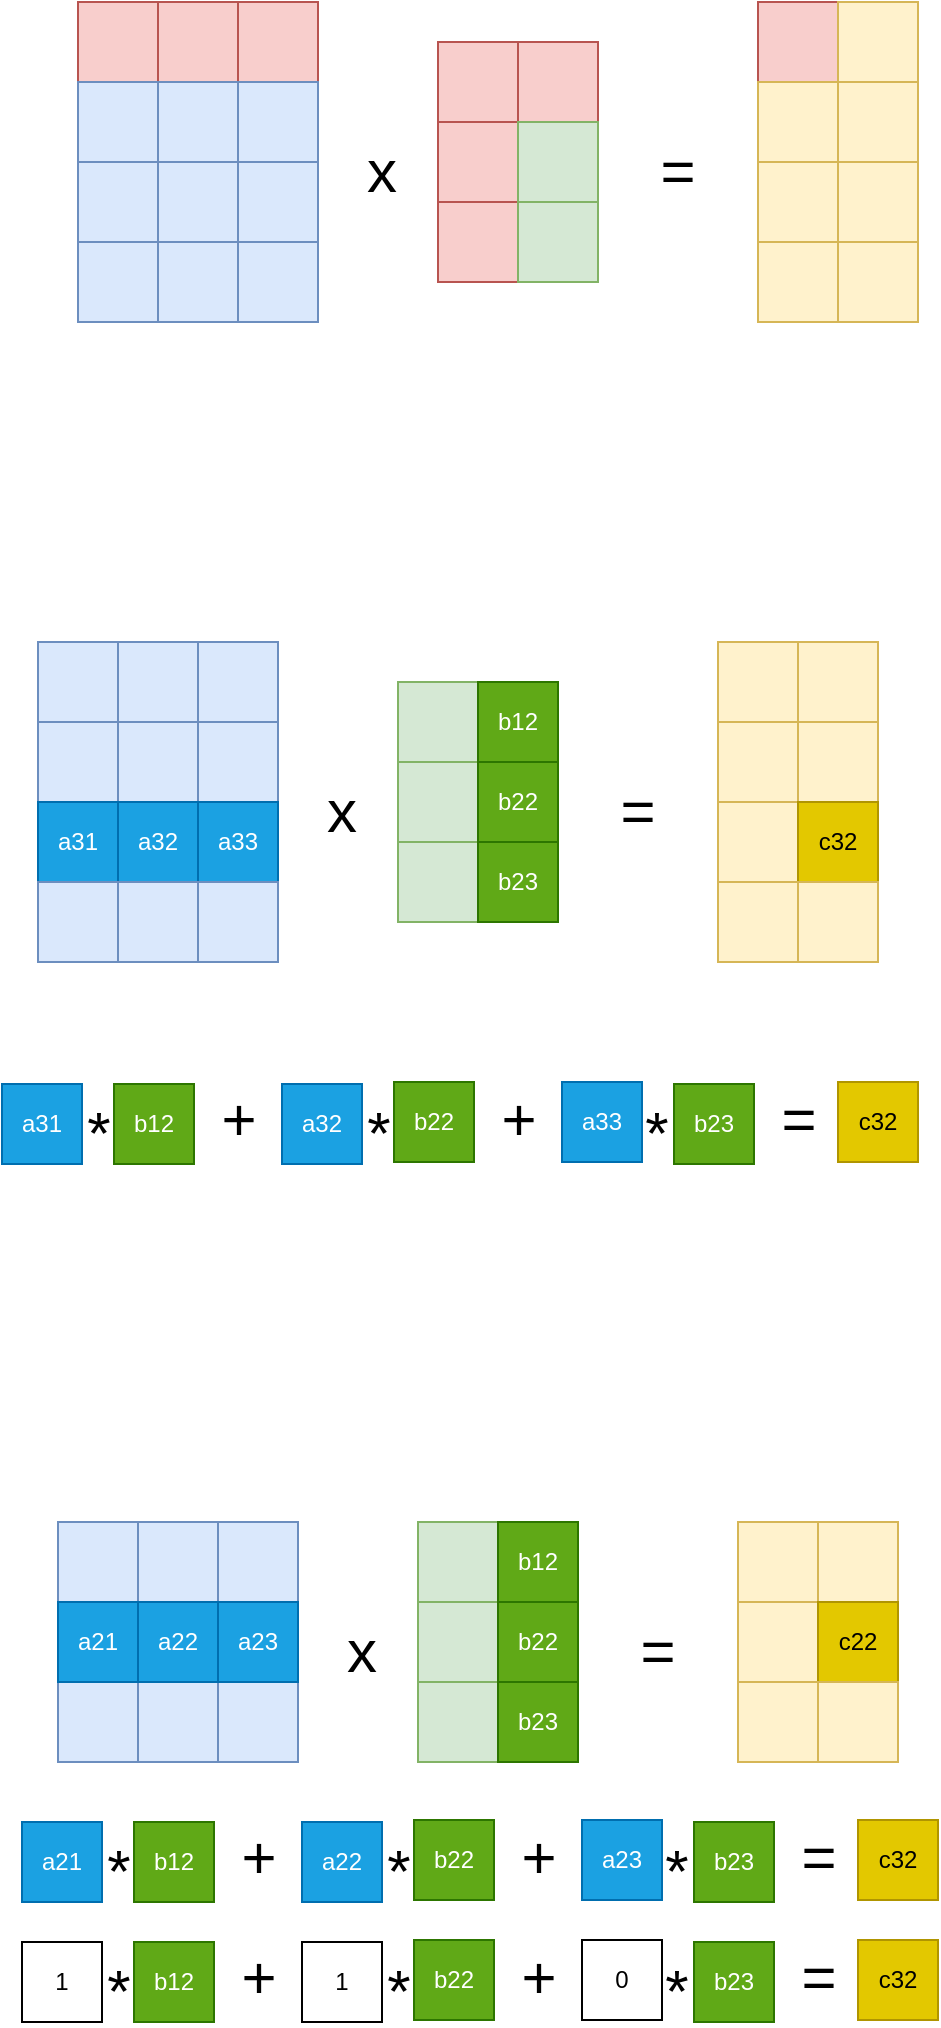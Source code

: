 <mxfile version="22.0.8" type="device">
  <diagram id="1KyXT9FRuBrQ8Wc7k8tB" name="Page-1">
    <mxGraphModel dx="927" dy="600" grid="1" gridSize="10" guides="1" tooltips="1" connect="1" arrows="1" fold="1" page="1" pageScale="1" pageWidth="827" pageHeight="1169" math="0" shadow="0">
      <root>
        <mxCell id="0" />
        <mxCell id="1" parent="0" />
        <mxCell id="u06xFt2bz2ASWRlQ6E2f-1" value="" style="rounded=0;whiteSpace=wrap;html=1;fillColor=#f8cecc;strokeColor=#b85450;" parent="1" vertex="1">
          <mxGeometry x="120" y="160" width="40" height="40" as="geometry" />
        </mxCell>
        <mxCell id="u06xFt2bz2ASWRlQ6E2f-3" value="" style="rounded=0;whiteSpace=wrap;html=1;fillColor=#f8cecc;strokeColor=#b85450;" parent="1" vertex="1">
          <mxGeometry x="160" y="160" width="40" height="40" as="geometry" />
        </mxCell>
        <mxCell id="u06xFt2bz2ASWRlQ6E2f-4" value="" style="rounded=0;whiteSpace=wrap;html=1;fillColor=#f8cecc;strokeColor=#b85450;" parent="1" vertex="1">
          <mxGeometry x="200" y="160" width="40" height="40" as="geometry" />
        </mxCell>
        <mxCell id="u06xFt2bz2ASWRlQ6E2f-5" value="" style="rounded=0;whiteSpace=wrap;html=1;fillColor=#dae8fc;strokeColor=#6c8ebf;" parent="1" vertex="1">
          <mxGeometry x="120" y="200" width="40" height="40" as="geometry" />
        </mxCell>
        <mxCell id="u06xFt2bz2ASWRlQ6E2f-6" value="" style="rounded=0;whiteSpace=wrap;html=1;fillColor=#dae8fc;strokeColor=#6c8ebf;" parent="1" vertex="1">
          <mxGeometry x="200" y="200" width="40" height="40" as="geometry" />
        </mxCell>
        <mxCell id="u06xFt2bz2ASWRlQ6E2f-7" value="" style="rounded=0;whiteSpace=wrap;html=1;fillColor=#dae8fc;strokeColor=#6c8ebf;" parent="1" vertex="1">
          <mxGeometry x="160" y="200" width="40" height="40" as="geometry" />
        </mxCell>
        <mxCell id="u06xFt2bz2ASWRlQ6E2f-8" value="" style="rounded=0;whiteSpace=wrap;html=1;fillColor=#dae8fc;strokeColor=#6c8ebf;" parent="1" vertex="1">
          <mxGeometry x="120" y="240" width="40" height="40" as="geometry" />
        </mxCell>
        <mxCell id="u06xFt2bz2ASWRlQ6E2f-9" value="" style="rounded=0;whiteSpace=wrap;html=1;fillColor=#dae8fc;strokeColor=#6c8ebf;" parent="1" vertex="1">
          <mxGeometry x="200" y="240" width="40" height="40" as="geometry" />
        </mxCell>
        <mxCell id="u06xFt2bz2ASWRlQ6E2f-10" value="" style="rounded=0;whiteSpace=wrap;html=1;fillColor=#dae8fc;strokeColor=#6c8ebf;" parent="1" vertex="1">
          <mxGeometry x="160" y="240" width="40" height="40" as="geometry" />
        </mxCell>
        <mxCell id="u06xFt2bz2ASWRlQ6E2f-11" value="" style="rounded=0;whiteSpace=wrap;html=1;fillColor=#dae8fc;strokeColor=#6c8ebf;" parent="1" vertex="1">
          <mxGeometry x="120" y="280" width="40" height="40" as="geometry" />
        </mxCell>
        <mxCell id="u06xFt2bz2ASWRlQ6E2f-12" value="" style="rounded=0;whiteSpace=wrap;html=1;fillColor=#dae8fc;strokeColor=#6c8ebf;" parent="1" vertex="1">
          <mxGeometry x="200" y="280" width="40" height="40" as="geometry" />
        </mxCell>
        <mxCell id="u06xFt2bz2ASWRlQ6E2f-13" value="" style="rounded=0;whiteSpace=wrap;html=1;fillColor=#dae8fc;strokeColor=#6c8ebf;" parent="1" vertex="1">
          <mxGeometry x="160" y="280" width="40" height="40" as="geometry" />
        </mxCell>
        <mxCell id="u06xFt2bz2ASWRlQ6E2f-17" value="" style="rounded=0;whiteSpace=wrap;html=1;fillColor=#f8cecc;strokeColor=#b85450;" parent="1" vertex="1">
          <mxGeometry x="300" y="180" width="40" height="40" as="geometry" />
        </mxCell>
        <mxCell id="u06xFt2bz2ASWRlQ6E2f-19" value="" style="rounded=0;whiteSpace=wrap;html=1;fillColor=#f8cecc;strokeColor=#b85450;" parent="1" vertex="1">
          <mxGeometry x="340" y="180" width="40" height="40" as="geometry" />
        </mxCell>
        <mxCell id="u06xFt2bz2ASWRlQ6E2f-20" value="" style="rounded=0;whiteSpace=wrap;html=1;fillColor=#f8cecc;strokeColor=#b85450;" parent="1" vertex="1">
          <mxGeometry x="300" y="220" width="40" height="40" as="geometry" />
        </mxCell>
        <mxCell id="u06xFt2bz2ASWRlQ6E2f-22" value="" style="rounded=0;whiteSpace=wrap;html=1;fillColor=#d5e8d4;strokeColor=#82b366;" parent="1" vertex="1">
          <mxGeometry x="340" y="220" width="40" height="40" as="geometry" />
        </mxCell>
        <mxCell id="u06xFt2bz2ASWRlQ6E2f-23" value="" style="rounded=0;whiteSpace=wrap;html=1;fillColor=#f8cecc;strokeColor=#b85450;" parent="1" vertex="1">
          <mxGeometry x="300" y="260" width="40" height="40" as="geometry" />
        </mxCell>
        <mxCell id="u06xFt2bz2ASWRlQ6E2f-25" value="" style="rounded=0;whiteSpace=wrap;html=1;fillColor=#d5e8d4;strokeColor=#82b366;" parent="1" vertex="1">
          <mxGeometry x="340" y="260" width="40" height="40" as="geometry" />
        </mxCell>
        <mxCell id="u06xFt2bz2ASWRlQ6E2f-34" value="" style="rounded=0;whiteSpace=wrap;html=1;fillColor=#f8cecc;strokeColor=#b85450;" parent="1" vertex="1">
          <mxGeometry x="460" y="160" width="40" height="40" as="geometry" />
        </mxCell>
        <mxCell id="u06xFt2bz2ASWRlQ6E2f-35" value="" style="rounded=0;whiteSpace=wrap;html=1;fillColor=#fff2cc;strokeColor=#d6b656;" parent="1" vertex="1">
          <mxGeometry x="500" y="160" width="40" height="40" as="geometry" />
        </mxCell>
        <mxCell id="u06xFt2bz2ASWRlQ6E2f-37" value="" style="rounded=0;whiteSpace=wrap;html=1;fillColor=#fff2cc;strokeColor=#d6b656;" parent="1" vertex="1">
          <mxGeometry x="460" y="200" width="40" height="40" as="geometry" />
        </mxCell>
        <mxCell id="u06xFt2bz2ASWRlQ6E2f-39" value="" style="rounded=0;whiteSpace=wrap;html=1;fillColor=#fff2cc;strokeColor=#d6b656;" parent="1" vertex="1">
          <mxGeometry x="500" y="200" width="40" height="40" as="geometry" />
        </mxCell>
        <mxCell id="u06xFt2bz2ASWRlQ6E2f-40" value="" style="rounded=0;whiteSpace=wrap;html=1;fillColor=#fff2cc;strokeColor=#d6b656;" parent="1" vertex="1">
          <mxGeometry x="460" y="240" width="40" height="40" as="geometry" />
        </mxCell>
        <mxCell id="u06xFt2bz2ASWRlQ6E2f-42" value="" style="rounded=0;whiteSpace=wrap;html=1;fillColor=#fff2cc;strokeColor=#d6b656;" parent="1" vertex="1">
          <mxGeometry x="500" y="240" width="40" height="40" as="geometry" />
        </mxCell>
        <mxCell id="u06xFt2bz2ASWRlQ6E2f-43" value="" style="rounded=0;whiteSpace=wrap;html=1;fillColor=#fff2cc;strokeColor=#d6b656;" parent="1" vertex="1">
          <mxGeometry x="460" y="280" width="40" height="40" as="geometry" />
        </mxCell>
        <mxCell id="u06xFt2bz2ASWRlQ6E2f-45" value="" style="rounded=0;whiteSpace=wrap;html=1;fillColor=#fff2cc;strokeColor=#d6b656;" parent="1" vertex="1">
          <mxGeometry x="500" y="280" width="40" height="40" as="geometry" />
        </mxCell>
        <mxCell id="u06xFt2bz2ASWRlQ6E2f-47" value="&lt;span style=&quot;font-size: 30px;&quot;&gt;x&lt;/span&gt;" style="text;html=1;strokeColor=none;fillColor=none;align=center;verticalAlign=middle;whiteSpace=wrap;rounded=0;fontSize=30;" parent="1" vertex="1">
          <mxGeometry x="242" y="229" width="60" height="30" as="geometry" />
        </mxCell>
        <mxCell id="u06xFt2bz2ASWRlQ6E2f-48" value="&lt;span style=&quot;font-size: 30px;&quot;&gt;=&lt;/span&gt;" style="text;html=1;strokeColor=none;fillColor=none;align=center;verticalAlign=middle;whiteSpace=wrap;rounded=0;fontSize=30;" parent="1" vertex="1">
          <mxGeometry x="390" y="229" width="60" height="30" as="geometry" />
        </mxCell>
        <mxCell id="u06xFt2bz2ASWRlQ6E2f-86" value="" style="rounded=0;whiteSpace=wrap;html=1;fillColor=#dae8fc;strokeColor=#6c8ebf;" parent="1" vertex="1">
          <mxGeometry x="100" y="520" width="40" height="40" as="geometry" />
        </mxCell>
        <mxCell id="u06xFt2bz2ASWRlQ6E2f-87" value="" style="rounded=0;whiteSpace=wrap;html=1;fillColor=#dae8fc;strokeColor=#6c8ebf;" parent="1" vertex="1">
          <mxGeometry x="180" y="520" width="40" height="40" as="geometry" />
        </mxCell>
        <mxCell id="u06xFt2bz2ASWRlQ6E2f-88" value="" style="rounded=0;whiteSpace=wrap;html=1;fillColor=#dae8fc;strokeColor=#6c8ebf;" parent="1" vertex="1">
          <mxGeometry x="140" y="520" width="40" height="40" as="geometry" />
        </mxCell>
        <mxCell id="u06xFt2bz2ASWRlQ6E2f-89" value="a31" style="rounded=0;whiteSpace=wrap;html=1;fillColor=#1ba1e2;strokeColor=#006EAF;fontColor=#ffffff;" parent="1" vertex="1">
          <mxGeometry x="100" y="560" width="40" height="40" as="geometry" />
        </mxCell>
        <mxCell id="u06xFt2bz2ASWRlQ6E2f-90" value="a33" style="rounded=0;whiteSpace=wrap;html=1;fillColor=#1ba1e2;strokeColor=#006EAF;fontColor=#ffffff;" parent="1" vertex="1">
          <mxGeometry x="180" y="560" width="40" height="40" as="geometry" />
        </mxCell>
        <mxCell id="u06xFt2bz2ASWRlQ6E2f-91" value="a32" style="rounded=0;whiteSpace=wrap;html=1;fillColor=#1ba1e2;strokeColor=#006EAF;fontColor=#ffffff;" parent="1" vertex="1">
          <mxGeometry x="140" y="560" width="40" height="40" as="geometry" />
        </mxCell>
        <mxCell id="u06xFt2bz2ASWRlQ6E2f-92" value="" style="rounded=0;whiteSpace=wrap;html=1;fillColor=#dae8fc;strokeColor=#6c8ebf;" parent="1" vertex="1">
          <mxGeometry x="100" y="600" width="40" height="40" as="geometry" />
        </mxCell>
        <mxCell id="u06xFt2bz2ASWRlQ6E2f-93" value="" style="rounded=0;whiteSpace=wrap;html=1;fillColor=#dae8fc;strokeColor=#6c8ebf;" parent="1" vertex="1">
          <mxGeometry x="180" y="600" width="40" height="40" as="geometry" />
        </mxCell>
        <mxCell id="u06xFt2bz2ASWRlQ6E2f-94" value="" style="rounded=0;whiteSpace=wrap;html=1;fillColor=#dae8fc;strokeColor=#6c8ebf;" parent="1" vertex="1">
          <mxGeometry x="140" y="600" width="40" height="40" as="geometry" />
        </mxCell>
        <mxCell id="u06xFt2bz2ASWRlQ6E2f-95" value="" style="rounded=0;whiteSpace=wrap;html=1;fillColor=#d5e8d4;strokeColor=#82b366;" parent="1" vertex="1">
          <mxGeometry x="280" y="500" width="40" height="40" as="geometry" />
        </mxCell>
        <mxCell id="u06xFt2bz2ASWRlQ6E2f-96" value="b12" style="rounded=0;whiteSpace=wrap;html=1;fillColor=#60a917;strokeColor=#2D7600;fontColor=#ffffff;" parent="1" vertex="1">
          <mxGeometry x="320" y="500" width="40" height="40" as="geometry" />
        </mxCell>
        <mxCell id="u06xFt2bz2ASWRlQ6E2f-97" value="" style="rounded=0;whiteSpace=wrap;html=1;fillColor=#d5e8d4;strokeColor=#82b366;" parent="1" vertex="1">
          <mxGeometry x="280" y="540" width="40" height="40" as="geometry" />
        </mxCell>
        <mxCell id="u06xFt2bz2ASWRlQ6E2f-98" value="b22" style="rounded=0;whiteSpace=wrap;html=1;fillColor=#60a917;strokeColor=#2D7600;fontColor=#ffffff;" parent="1" vertex="1">
          <mxGeometry x="320" y="540" width="40" height="40" as="geometry" />
        </mxCell>
        <mxCell id="u06xFt2bz2ASWRlQ6E2f-99" value="" style="rounded=0;whiteSpace=wrap;html=1;fillColor=#d5e8d4;strokeColor=#82b366;" parent="1" vertex="1">
          <mxGeometry x="280" y="580" width="40" height="40" as="geometry" />
        </mxCell>
        <mxCell id="u06xFt2bz2ASWRlQ6E2f-100" value="b23" style="rounded=0;whiteSpace=wrap;html=1;fillColor=#60a917;strokeColor=#2D7600;fontColor=#ffffff;" parent="1" vertex="1">
          <mxGeometry x="320" y="580" width="40" height="40" as="geometry" />
        </mxCell>
        <mxCell id="u06xFt2bz2ASWRlQ6E2f-101" value="" style="rounded=0;whiteSpace=wrap;html=1;fillColor=#fff2cc;strokeColor=#d6b656;" parent="1" vertex="1">
          <mxGeometry x="440" y="480" width="40" height="40" as="geometry" />
        </mxCell>
        <mxCell id="u06xFt2bz2ASWRlQ6E2f-102" value="" style="rounded=0;whiteSpace=wrap;html=1;fillColor=#fff2cc;strokeColor=#d6b656;" parent="1" vertex="1">
          <mxGeometry x="480" y="480" width="40" height="40" as="geometry" />
        </mxCell>
        <mxCell id="u06xFt2bz2ASWRlQ6E2f-103" value="" style="rounded=0;whiteSpace=wrap;html=1;fillColor=#fff2cc;strokeColor=#d6b656;" parent="1" vertex="1">
          <mxGeometry x="440" y="520" width="40" height="40" as="geometry" />
        </mxCell>
        <mxCell id="u06xFt2bz2ASWRlQ6E2f-104" value="" style="rounded=0;whiteSpace=wrap;html=1;fillColor=#fff2cc;strokeColor=#d6b656;" parent="1" vertex="1">
          <mxGeometry x="480" y="520" width="40" height="40" as="geometry" />
        </mxCell>
        <mxCell id="u06xFt2bz2ASWRlQ6E2f-105" value="" style="rounded=0;whiteSpace=wrap;html=1;fillColor=#fff2cc;strokeColor=#d6b656;" parent="1" vertex="1">
          <mxGeometry x="440" y="560" width="40" height="40" as="geometry" />
        </mxCell>
        <mxCell id="u06xFt2bz2ASWRlQ6E2f-106" value="c32" style="rounded=0;whiteSpace=wrap;html=1;fillColor=#e3c800;strokeColor=#B09500;fontColor=#000000;" parent="1" vertex="1">
          <mxGeometry x="480" y="560" width="40" height="40" as="geometry" />
        </mxCell>
        <mxCell id="u06xFt2bz2ASWRlQ6E2f-107" value="" style="rounded=0;whiteSpace=wrap;html=1;fillColor=#fff2cc;strokeColor=#d6b656;" parent="1" vertex="1">
          <mxGeometry x="440" y="600" width="40" height="40" as="geometry" />
        </mxCell>
        <mxCell id="u06xFt2bz2ASWRlQ6E2f-108" value="" style="rounded=0;whiteSpace=wrap;html=1;fillColor=#fff2cc;strokeColor=#d6b656;" parent="1" vertex="1">
          <mxGeometry x="480" y="600" width="40" height="40" as="geometry" />
        </mxCell>
        <mxCell id="u06xFt2bz2ASWRlQ6E2f-109" value="&lt;span style=&quot;font-size: 30px;&quot;&gt;x&lt;/span&gt;" style="text;html=1;strokeColor=none;fillColor=none;align=center;verticalAlign=middle;whiteSpace=wrap;rounded=0;fontSize=30;" parent="1" vertex="1">
          <mxGeometry x="222" y="549" width="60" height="30" as="geometry" />
        </mxCell>
        <mxCell id="u06xFt2bz2ASWRlQ6E2f-110" value="&lt;span style=&quot;font-size: 30px;&quot;&gt;=&lt;/span&gt;" style="text;html=1;strokeColor=none;fillColor=none;align=center;verticalAlign=middle;whiteSpace=wrap;rounded=0;fontSize=30;" parent="1" vertex="1">
          <mxGeometry x="370" y="549" width="60" height="30" as="geometry" />
        </mxCell>
        <mxCell id="u06xFt2bz2ASWRlQ6E2f-111" value="c32" style="rounded=0;whiteSpace=wrap;html=1;fillColor=#e3c800;strokeColor=#B09500;fontColor=#000000;" parent="1" vertex="1">
          <mxGeometry x="500" y="700" width="40" height="40" as="geometry" />
        </mxCell>
        <mxCell id="u06xFt2bz2ASWRlQ6E2f-112" value="a31" style="rounded=0;whiteSpace=wrap;html=1;fillColor=#1ba1e2;strokeColor=#006EAF;fontColor=#ffffff;" parent="1" vertex="1">
          <mxGeometry x="82" y="701" width="40" height="40" as="geometry" />
        </mxCell>
        <mxCell id="u06xFt2bz2ASWRlQ6E2f-113" value="b12" style="rounded=0;whiteSpace=wrap;html=1;fillColor=#60a917;strokeColor=#2D7600;fontColor=#ffffff;" parent="1" vertex="1">
          <mxGeometry x="138" y="701" width="40" height="40" as="geometry" />
        </mxCell>
        <mxCell id="u06xFt2bz2ASWRlQ6E2f-114" value="a32" style="rounded=0;whiteSpace=wrap;html=1;fillColor=#1ba1e2;strokeColor=#006EAF;fontColor=#ffffff;" parent="1" vertex="1">
          <mxGeometry x="222" y="701" width="40" height="40" as="geometry" />
        </mxCell>
        <mxCell id="u06xFt2bz2ASWRlQ6E2f-115" value="b22" style="rounded=0;whiteSpace=wrap;html=1;fillColor=#60a917;strokeColor=#2D7600;fontColor=#ffffff;" parent="1" vertex="1">
          <mxGeometry x="278" y="700" width="40" height="40" as="geometry" />
        </mxCell>
        <mxCell id="u06xFt2bz2ASWRlQ6E2f-116" value="a33" style="rounded=0;whiteSpace=wrap;html=1;fillColor=#1ba1e2;strokeColor=#006EAF;fontColor=#ffffff;" parent="1" vertex="1">
          <mxGeometry x="362" y="700" width="40" height="40" as="geometry" />
        </mxCell>
        <mxCell id="u06xFt2bz2ASWRlQ6E2f-117" value="b23" style="rounded=0;whiteSpace=wrap;html=1;fillColor=#60a917;strokeColor=#2D7600;fontColor=#ffffff;" parent="1" vertex="1">
          <mxGeometry x="418" y="701" width="40" height="40" as="geometry" />
        </mxCell>
        <mxCell id="u06xFt2bz2ASWRlQ6E2f-118" value="&lt;font color=&quot;#000000&quot; style=&quot;font-size: 30px&quot;&gt;*&lt;/font&gt;" style="text;html=1;align=center;verticalAlign=middle;resizable=0;points=[];autosize=1;strokeColor=none;fillColor=none;fontSize=20;fontColor=#808080;" parent="1" vertex="1">
          <mxGeometry x="115" y="710" width="30" height="30" as="geometry" />
        </mxCell>
        <mxCell id="u06xFt2bz2ASWRlQ6E2f-119" value="&lt;font color=&quot;#000000&quot; style=&quot;font-size: 30px&quot;&gt;*&lt;/font&gt;" style="text;html=1;align=center;verticalAlign=middle;resizable=0;points=[];autosize=1;strokeColor=none;fillColor=none;fontSize=20;fontColor=#808080;" parent="1" vertex="1">
          <mxGeometry x="255" y="710" width="30" height="30" as="geometry" />
        </mxCell>
        <mxCell id="u06xFt2bz2ASWRlQ6E2f-120" value="&lt;font color=&quot;#000000&quot; style=&quot;font-size: 30px&quot;&gt;*&lt;/font&gt;" style="text;html=1;align=center;verticalAlign=middle;resizable=0;points=[];autosize=1;strokeColor=none;fillColor=none;fontSize=20;fontColor=#808080;" parent="1" vertex="1">
          <mxGeometry x="394" y="710" width="30" height="30" as="geometry" />
        </mxCell>
        <mxCell id="u06xFt2bz2ASWRlQ6E2f-121" value="&lt;font color=&quot;#000000&quot; style=&quot;font-size: 30px&quot;&gt;+&lt;/font&gt;" style="text;html=1;align=center;verticalAlign=middle;resizable=0;points=[];autosize=1;strokeColor=none;fillColor=none;fontSize=20;fontColor=#808080;" parent="1" vertex="1">
          <mxGeometry x="185" y="703" width="30" height="30" as="geometry" />
        </mxCell>
        <mxCell id="u06xFt2bz2ASWRlQ6E2f-122" value="&lt;font color=&quot;#000000&quot; style=&quot;font-size: 30px&quot;&gt;+&lt;/font&gt;" style="text;html=1;align=center;verticalAlign=middle;resizable=0;points=[];autosize=1;strokeColor=none;fillColor=none;fontSize=20;fontColor=#808080;" parent="1" vertex="1">
          <mxGeometry x="325" y="703" width="30" height="30" as="geometry" />
        </mxCell>
        <mxCell id="u06xFt2bz2ASWRlQ6E2f-123" value="&lt;font color=&quot;#000000&quot; style=&quot;font-size: 30px&quot;&gt;=&lt;/font&gt;" style="text;html=1;align=center;verticalAlign=middle;resizable=0;points=[];autosize=1;strokeColor=none;fillColor=none;fontSize=20;fontColor=#808080;" parent="1" vertex="1">
          <mxGeometry x="465" y="703" width="30" height="30" as="geometry" />
        </mxCell>
        <mxCell id="u06xFt2bz2ASWRlQ6E2f-124" value="" style="rounded=0;whiteSpace=wrap;html=1;fillColor=#dae8fc;strokeColor=#6c8ebf;" parent="1" vertex="1">
          <mxGeometry x="100" y="480" width="40" height="40" as="geometry" />
        </mxCell>
        <mxCell id="u06xFt2bz2ASWRlQ6E2f-125" value="" style="rounded=0;whiteSpace=wrap;html=1;fillColor=#dae8fc;strokeColor=#6c8ebf;" parent="1" vertex="1">
          <mxGeometry x="140" y="480" width="40" height="40" as="geometry" />
        </mxCell>
        <mxCell id="u06xFt2bz2ASWRlQ6E2f-126" value="" style="rounded=0;whiteSpace=wrap;html=1;fillColor=#dae8fc;strokeColor=#6c8ebf;" parent="1" vertex="1">
          <mxGeometry x="180" y="480" width="40" height="40" as="geometry" />
        </mxCell>
        <mxCell id="-JClceiU5e3XDUTstzo8-1" value="" style="rounded=0;whiteSpace=wrap;html=1;fillColor=#dae8fc;strokeColor=#6c8ebf;" vertex="1" parent="1">
          <mxGeometry x="110" y="1000" width="40" height="40" as="geometry" />
        </mxCell>
        <mxCell id="-JClceiU5e3XDUTstzo8-2" value="" style="rounded=0;whiteSpace=wrap;html=1;fillColor=#dae8fc;strokeColor=#6c8ebf;" vertex="1" parent="1">
          <mxGeometry x="190" y="1000" width="40" height="40" as="geometry" />
        </mxCell>
        <mxCell id="-JClceiU5e3XDUTstzo8-3" value="" style="rounded=0;whiteSpace=wrap;html=1;fillColor=#dae8fc;strokeColor=#6c8ebf;" vertex="1" parent="1">
          <mxGeometry x="150" y="1000" width="40" height="40" as="geometry" />
        </mxCell>
        <mxCell id="-JClceiU5e3XDUTstzo8-10" value="" style="rounded=0;whiteSpace=wrap;html=1;fillColor=#d5e8d4;strokeColor=#82b366;" vertex="1" parent="1">
          <mxGeometry x="290" y="920" width="40" height="40" as="geometry" />
        </mxCell>
        <mxCell id="-JClceiU5e3XDUTstzo8-11" value="b12" style="rounded=0;whiteSpace=wrap;html=1;fillColor=#60a917;strokeColor=#2D7600;fontColor=#ffffff;" vertex="1" parent="1">
          <mxGeometry x="330" y="920" width="40" height="40" as="geometry" />
        </mxCell>
        <mxCell id="-JClceiU5e3XDUTstzo8-12" value="" style="rounded=0;whiteSpace=wrap;html=1;fillColor=#d5e8d4;strokeColor=#82b366;" vertex="1" parent="1">
          <mxGeometry x="290" y="960" width="40" height="40" as="geometry" />
        </mxCell>
        <mxCell id="-JClceiU5e3XDUTstzo8-13" value="b22" style="rounded=0;whiteSpace=wrap;html=1;fillColor=#60a917;strokeColor=#2D7600;fontColor=#ffffff;" vertex="1" parent="1">
          <mxGeometry x="330" y="960" width="40" height="40" as="geometry" />
        </mxCell>
        <mxCell id="-JClceiU5e3XDUTstzo8-14" value="" style="rounded=0;whiteSpace=wrap;html=1;fillColor=#d5e8d4;strokeColor=#82b366;" vertex="1" parent="1">
          <mxGeometry x="290" y="1000" width="40" height="40" as="geometry" />
        </mxCell>
        <mxCell id="-JClceiU5e3XDUTstzo8-15" value="b23" style="rounded=0;whiteSpace=wrap;html=1;fillColor=#60a917;strokeColor=#2D7600;fontColor=#ffffff;" vertex="1" parent="1">
          <mxGeometry x="330" y="1000" width="40" height="40" as="geometry" />
        </mxCell>
        <mxCell id="-JClceiU5e3XDUTstzo8-16" value="" style="rounded=0;whiteSpace=wrap;html=1;fillColor=#fff2cc;strokeColor=#d6b656;" vertex="1" parent="1">
          <mxGeometry x="450" y="920" width="40" height="40" as="geometry" />
        </mxCell>
        <mxCell id="-JClceiU5e3XDUTstzo8-17" value="" style="rounded=0;whiteSpace=wrap;html=1;fillColor=#fff2cc;strokeColor=#d6b656;" vertex="1" parent="1">
          <mxGeometry x="490" y="920" width="40" height="40" as="geometry" />
        </mxCell>
        <mxCell id="-JClceiU5e3XDUTstzo8-18" value="" style="rounded=0;whiteSpace=wrap;html=1;fillColor=#fff2cc;strokeColor=#d6b656;" vertex="1" parent="1">
          <mxGeometry x="450" y="960" width="40" height="40" as="geometry" />
        </mxCell>
        <mxCell id="-JClceiU5e3XDUTstzo8-19" value="c22" style="rounded=0;whiteSpace=wrap;html=1;fillColor=#e3c800;strokeColor=#B09500;fontColor=#000000;" vertex="1" parent="1">
          <mxGeometry x="490" y="960" width="40" height="40" as="geometry" />
        </mxCell>
        <mxCell id="-JClceiU5e3XDUTstzo8-20" value="" style="rounded=0;whiteSpace=wrap;html=1;fillColor=#fff2cc;strokeColor=#d6b656;" vertex="1" parent="1">
          <mxGeometry x="450" y="1000" width="40" height="40" as="geometry" />
        </mxCell>
        <mxCell id="-JClceiU5e3XDUTstzo8-21" value="" style="rounded=0;whiteSpace=wrap;html=1;fillColor=#fff2cc;strokeColor=#d6b656;" vertex="1" parent="1">
          <mxGeometry x="490" y="1000" width="40" height="40" as="geometry" />
        </mxCell>
        <mxCell id="-JClceiU5e3XDUTstzo8-24" value="&lt;span style=&quot;font-size: 30px;&quot;&gt;x&lt;/span&gt;" style="text;html=1;strokeColor=none;fillColor=none;align=center;verticalAlign=middle;whiteSpace=wrap;rounded=0;fontSize=30;" vertex="1" parent="1">
          <mxGeometry x="232" y="969" width="60" height="30" as="geometry" />
        </mxCell>
        <mxCell id="-JClceiU5e3XDUTstzo8-25" value="&lt;span style=&quot;font-size: 30px;&quot;&gt;=&lt;/span&gt;" style="text;html=1;strokeColor=none;fillColor=none;align=center;verticalAlign=middle;whiteSpace=wrap;rounded=0;fontSize=30;" vertex="1" parent="1">
          <mxGeometry x="380" y="969" width="60" height="30" as="geometry" />
        </mxCell>
        <mxCell id="-JClceiU5e3XDUTstzo8-26" value="c32" style="rounded=0;whiteSpace=wrap;html=1;fillColor=#e3c800;strokeColor=#B09500;fontColor=#000000;" vertex="1" parent="1">
          <mxGeometry x="510" y="1069" width="40" height="40" as="geometry" />
        </mxCell>
        <mxCell id="-JClceiU5e3XDUTstzo8-27" value="a21" style="rounded=0;whiteSpace=wrap;html=1;fillColor=#1ba1e2;strokeColor=#006EAF;fontColor=#ffffff;" vertex="1" parent="1">
          <mxGeometry x="92" y="1070" width="40" height="40" as="geometry" />
        </mxCell>
        <mxCell id="-JClceiU5e3XDUTstzo8-28" value="b12" style="rounded=0;whiteSpace=wrap;html=1;fillColor=#60a917;strokeColor=#2D7600;fontColor=#ffffff;" vertex="1" parent="1">
          <mxGeometry x="148" y="1070" width="40" height="40" as="geometry" />
        </mxCell>
        <mxCell id="-JClceiU5e3XDUTstzo8-29" value="a22" style="rounded=0;whiteSpace=wrap;html=1;fillColor=#1ba1e2;strokeColor=#006EAF;fontColor=#ffffff;" vertex="1" parent="1">
          <mxGeometry x="232" y="1070" width="40" height="40" as="geometry" />
        </mxCell>
        <mxCell id="-JClceiU5e3XDUTstzo8-30" value="b22" style="rounded=0;whiteSpace=wrap;html=1;fillColor=#60a917;strokeColor=#2D7600;fontColor=#ffffff;" vertex="1" parent="1">
          <mxGeometry x="288" y="1069" width="40" height="40" as="geometry" />
        </mxCell>
        <mxCell id="-JClceiU5e3XDUTstzo8-31" value="a23" style="rounded=0;whiteSpace=wrap;html=1;fillColor=#1ba1e2;strokeColor=#006EAF;fontColor=#ffffff;" vertex="1" parent="1">
          <mxGeometry x="372" y="1069" width="40" height="40" as="geometry" />
        </mxCell>
        <mxCell id="-JClceiU5e3XDUTstzo8-32" value="b23" style="rounded=0;whiteSpace=wrap;html=1;fillColor=#60a917;strokeColor=#2D7600;fontColor=#ffffff;" vertex="1" parent="1">
          <mxGeometry x="428" y="1070" width="40" height="40" as="geometry" />
        </mxCell>
        <mxCell id="-JClceiU5e3XDUTstzo8-33" value="&lt;font color=&quot;#000000&quot; style=&quot;font-size: 30px&quot;&gt;*&lt;/font&gt;" style="text;html=1;align=center;verticalAlign=middle;resizable=0;points=[];autosize=1;strokeColor=none;fillColor=none;fontSize=20;fontColor=#808080;" vertex="1" parent="1">
          <mxGeometry x="125" y="1079" width="30" height="30" as="geometry" />
        </mxCell>
        <mxCell id="-JClceiU5e3XDUTstzo8-34" value="&lt;font color=&quot;#000000&quot; style=&quot;font-size: 30px&quot;&gt;*&lt;/font&gt;" style="text;html=1;align=center;verticalAlign=middle;resizable=0;points=[];autosize=1;strokeColor=none;fillColor=none;fontSize=20;fontColor=#808080;" vertex="1" parent="1">
          <mxGeometry x="265" y="1079" width="30" height="30" as="geometry" />
        </mxCell>
        <mxCell id="-JClceiU5e3XDUTstzo8-35" value="&lt;font color=&quot;#000000&quot; style=&quot;font-size: 30px&quot;&gt;*&lt;/font&gt;" style="text;html=1;align=center;verticalAlign=middle;resizable=0;points=[];autosize=1;strokeColor=none;fillColor=none;fontSize=20;fontColor=#808080;" vertex="1" parent="1">
          <mxGeometry x="404" y="1079" width="30" height="30" as="geometry" />
        </mxCell>
        <mxCell id="-JClceiU5e3XDUTstzo8-36" value="&lt;font color=&quot;#000000&quot; style=&quot;font-size: 30px&quot;&gt;+&lt;/font&gt;" style="text;html=1;align=center;verticalAlign=middle;resizable=0;points=[];autosize=1;strokeColor=none;fillColor=none;fontSize=20;fontColor=#808080;" vertex="1" parent="1">
          <mxGeometry x="195" y="1072" width="30" height="30" as="geometry" />
        </mxCell>
        <mxCell id="-JClceiU5e3XDUTstzo8-37" value="&lt;font color=&quot;#000000&quot; style=&quot;font-size: 30px&quot;&gt;+&lt;/font&gt;" style="text;html=1;align=center;verticalAlign=middle;resizable=0;points=[];autosize=1;strokeColor=none;fillColor=none;fontSize=20;fontColor=#808080;" vertex="1" parent="1">
          <mxGeometry x="335" y="1072" width="30" height="30" as="geometry" />
        </mxCell>
        <mxCell id="-JClceiU5e3XDUTstzo8-38" value="&lt;font color=&quot;#000000&quot; style=&quot;font-size: 30px&quot;&gt;=&lt;/font&gt;" style="text;html=1;align=center;verticalAlign=middle;resizable=0;points=[];autosize=1;strokeColor=none;fillColor=none;fontSize=20;fontColor=#808080;" vertex="1" parent="1">
          <mxGeometry x="475" y="1072" width="30" height="30" as="geometry" />
        </mxCell>
        <mxCell id="-JClceiU5e3XDUTstzo8-39" value="" style="rounded=0;whiteSpace=wrap;html=1;fillColor=#dae8fc;strokeColor=#6c8ebf;" vertex="1" parent="1">
          <mxGeometry x="110" y="920" width="40" height="40" as="geometry" />
        </mxCell>
        <mxCell id="-JClceiU5e3XDUTstzo8-40" value="" style="rounded=0;whiteSpace=wrap;html=1;fillColor=#dae8fc;strokeColor=#6c8ebf;" vertex="1" parent="1">
          <mxGeometry x="150" y="920" width="40" height="40" as="geometry" />
        </mxCell>
        <mxCell id="-JClceiU5e3XDUTstzo8-41" value="" style="rounded=0;whiteSpace=wrap;html=1;fillColor=#dae8fc;strokeColor=#6c8ebf;" vertex="1" parent="1">
          <mxGeometry x="190" y="920" width="40" height="40" as="geometry" />
        </mxCell>
        <mxCell id="-JClceiU5e3XDUTstzo8-42" value="a21" style="rounded=0;whiteSpace=wrap;html=1;fillColor=#1ba1e2;strokeColor=#006EAF;fontColor=#ffffff;" vertex="1" parent="1">
          <mxGeometry x="110" y="960" width="40" height="40" as="geometry" />
        </mxCell>
        <mxCell id="-JClceiU5e3XDUTstzo8-43" value="a23" style="rounded=0;whiteSpace=wrap;html=1;fillColor=#1ba1e2;strokeColor=#006EAF;fontColor=#ffffff;" vertex="1" parent="1">
          <mxGeometry x="190" y="960" width="40" height="40" as="geometry" />
        </mxCell>
        <mxCell id="-JClceiU5e3XDUTstzo8-44" value="a22" style="rounded=0;whiteSpace=wrap;html=1;fillColor=#1ba1e2;strokeColor=#006EAF;fontColor=#ffffff;" vertex="1" parent="1">
          <mxGeometry x="150" y="960" width="40" height="40" as="geometry" />
        </mxCell>
        <mxCell id="-JClceiU5e3XDUTstzo8-45" value="c32" style="rounded=0;whiteSpace=wrap;html=1;fillColor=#e3c800;strokeColor=#B09500;fontColor=#000000;" vertex="1" parent="1">
          <mxGeometry x="510" y="1129" width="40" height="40" as="geometry" />
        </mxCell>
        <mxCell id="-JClceiU5e3XDUTstzo8-46" value="1" style="rounded=0;whiteSpace=wrap;html=1;" vertex="1" parent="1">
          <mxGeometry x="92" y="1130" width="40" height="40" as="geometry" />
        </mxCell>
        <mxCell id="-JClceiU5e3XDUTstzo8-47" value="b12" style="rounded=0;whiteSpace=wrap;html=1;fillColor=#60a917;strokeColor=#2D7600;fontColor=#ffffff;" vertex="1" parent="1">
          <mxGeometry x="148" y="1130" width="40" height="40" as="geometry" />
        </mxCell>
        <mxCell id="-JClceiU5e3XDUTstzo8-48" value="1" style="rounded=0;whiteSpace=wrap;html=1;" vertex="1" parent="1">
          <mxGeometry x="232" y="1130" width="40" height="40" as="geometry" />
        </mxCell>
        <mxCell id="-JClceiU5e3XDUTstzo8-49" value="b22" style="rounded=0;whiteSpace=wrap;html=1;fillColor=#60a917;strokeColor=#2D7600;fontColor=#ffffff;" vertex="1" parent="1">
          <mxGeometry x="288" y="1129" width="40" height="40" as="geometry" />
        </mxCell>
        <mxCell id="-JClceiU5e3XDUTstzo8-50" value="0" style="rounded=0;whiteSpace=wrap;html=1;" vertex="1" parent="1">
          <mxGeometry x="372" y="1129" width="40" height="40" as="geometry" />
        </mxCell>
        <mxCell id="-JClceiU5e3XDUTstzo8-51" value="b23" style="rounded=0;whiteSpace=wrap;html=1;fillColor=#60a917;strokeColor=#2D7600;fontColor=#ffffff;" vertex="1" parent="1">
          <mxGeometry x="428" y="1130" width="40" height="40" as="geometry" />
        </mxCell>
        <mxCell id="-JClceiU5e3XDUTstzo8-52" value="&lt;font color=&quot;#000000&quot; style=&quot;font-size: 30px&quot;&gt;*&lt;/font&gt;" style="text;html=1;align=center;verticalAlign=middle;resizable=0;points=[];autosize=1;strokeColor=none;fillColor=none;fontSize=20;fontColor=#808080;" vertex="1" parent="1">
          <mxGeometry x="125" y="1139" width="30" height="30" as="geometry" />
        </mxCell>
        <mxCell id="-JClceiU5e3XDUTstzo8-53" value="&lt;font color=&quot;#000000&quot; style=&quot;font-size: 30px&quot;&gt;*&lt;/font&gt;" style="text;html=1;align=center;verticalAlign=middle;resizable=0;points=[];autosize=1;strokeColor=none;fillColor=none;fontSize=20;fontColor=#808080;" vertex="1" parent="1">
          <mxGeometry x="265" y="1139" width="30" height="30" as="geometry" />
        </mxCell>
        <mxCell id="-JClceiU5e3XDUTstzo8-54" value="&lt;font color=&quot;#000000&quot; style=&quot;font-size: 30px&quot;&gt;*&lt;/font&gt;" style="text;html=1;align=center;verticalAlign=middle;resizable=0;points=[];autosize=1;strokeColor=none;fillColor=none;fontSize=20;fontColor=#808080;" vertex="1" parent="1">
          <mxGeometry x="404" y="1139" width="30" height="30" as="geometry" />
        </mxCell>
        <mxCell id="-JClceiU5e3XDUTstzo8-55" value="&lt;font color=&quot;#000000&quot; style=&quot;font-size: 30px&quot;&gt;+&lt;/font&gt;" style="text;html=1;align=center;verticalAlign=middle;resizable=0;points=[];autosize=1;strokeColor=none;fillColor=none;fontSize=20;fontColor=#808080;" vertex="1" parent="1">
          <mxGeometry x="195" y="1132" width="30" height="30" as="geometry" />
        </mxCell>
        <mxCell id="-JClceiU5e3XDUTstzo8-56" value="&lt;font color=&quot;#000000&quot; style=&quot;font-size: 30px&quot;&gt;+&lt;/font&gt;" style="text;html=1;align=center;verticalAlign=middle;resizable=0;points=[];autosize=1;strokeColor=none;fillColor=none;fontSize=20;fontColor=#808080;" vertex="1" parent="1">
          <mxGeometry x="335" y="1132" width="30" height="30" as="geometry" />
        </mxCell>
        <mxCell id="-JClceiU5e3XDUTstzo8-57" value="&lt;font color=&quot;#000000&quot; style=&quot;font-size: 30px&quot;&gt;=&lt;/font&gt;" style="text;html=1;align=center;verticalAlign=middle;resizable=0;points=[];autosize=1;strokeColor=none;fillColor=none;fontSize=20;fontColor=#808080;" vertex="1" parent="1">
          <mxGeometry x="475" y="1132" width="30" height="30" as="geometry" />
        </mxCell>
      </root>
    </mxGraphModel>
  </diagram>
</mxfile>
